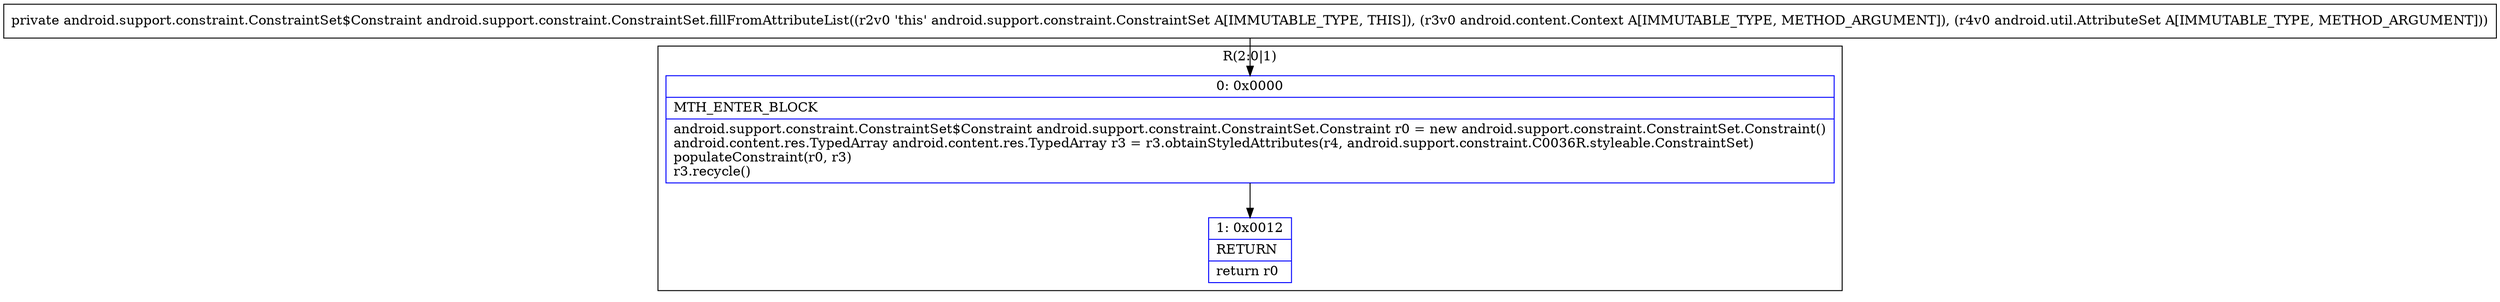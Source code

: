 digraph "CFG forandroid.support.constraint.ConstraintSet.fillFromAttributeList(Landroid\/content\/Context;Landroid\/util\/AttributeSet;)Landroid\/support\/constraint\/ConstraintSet$Constraint;" {
subgraph cluster_Region_883654074 {
label = "R(2:0|1)";
node [shape=record,color=blue];
Node_0 [shape=record,label="{0\:\ 0x0000|MTH_ENTER_BLOCK\l|android.support.constraint.ConstraintSet$Constraint android.support.constraint.ConstraintSet.Constraint r0 = new android.support.constraint.ConstraintSet.Constraint()\landroid.content.res.TypedArray android.content.res.TypedArray r3 = r3.obtainStyledAttributes(r4, android.support.constraint.C0036R.styleable.ConstraintSet)\lpopulateConstraint(r0, r3)\lr3.recycle()\l}"];
Node_1 [shape=record,label="{1\:\ 0x0012|RETURN\l|return r0\l}"];
}
MethodNode[shape=record,label="{private android.support.constraint.ConstraintSet$Constraint android.support.constraint.ConstraintSet.fillFromAttributeList((r2v0 'this' android.support.constraint.ConstraintSet A[IMMUTABLE_TYPE, THIS]), (r3v0 android.content.Context A[IMMUTABLE_TYPE, METHOD_ARGUMENT]), (r4v0 android.util.AttributeSet A[IMMUTABLE_TYPE, METHOD_ARGUMENT])) }"];
MethodNode -> Node_0;
Node_0 -> Node_1;
}

